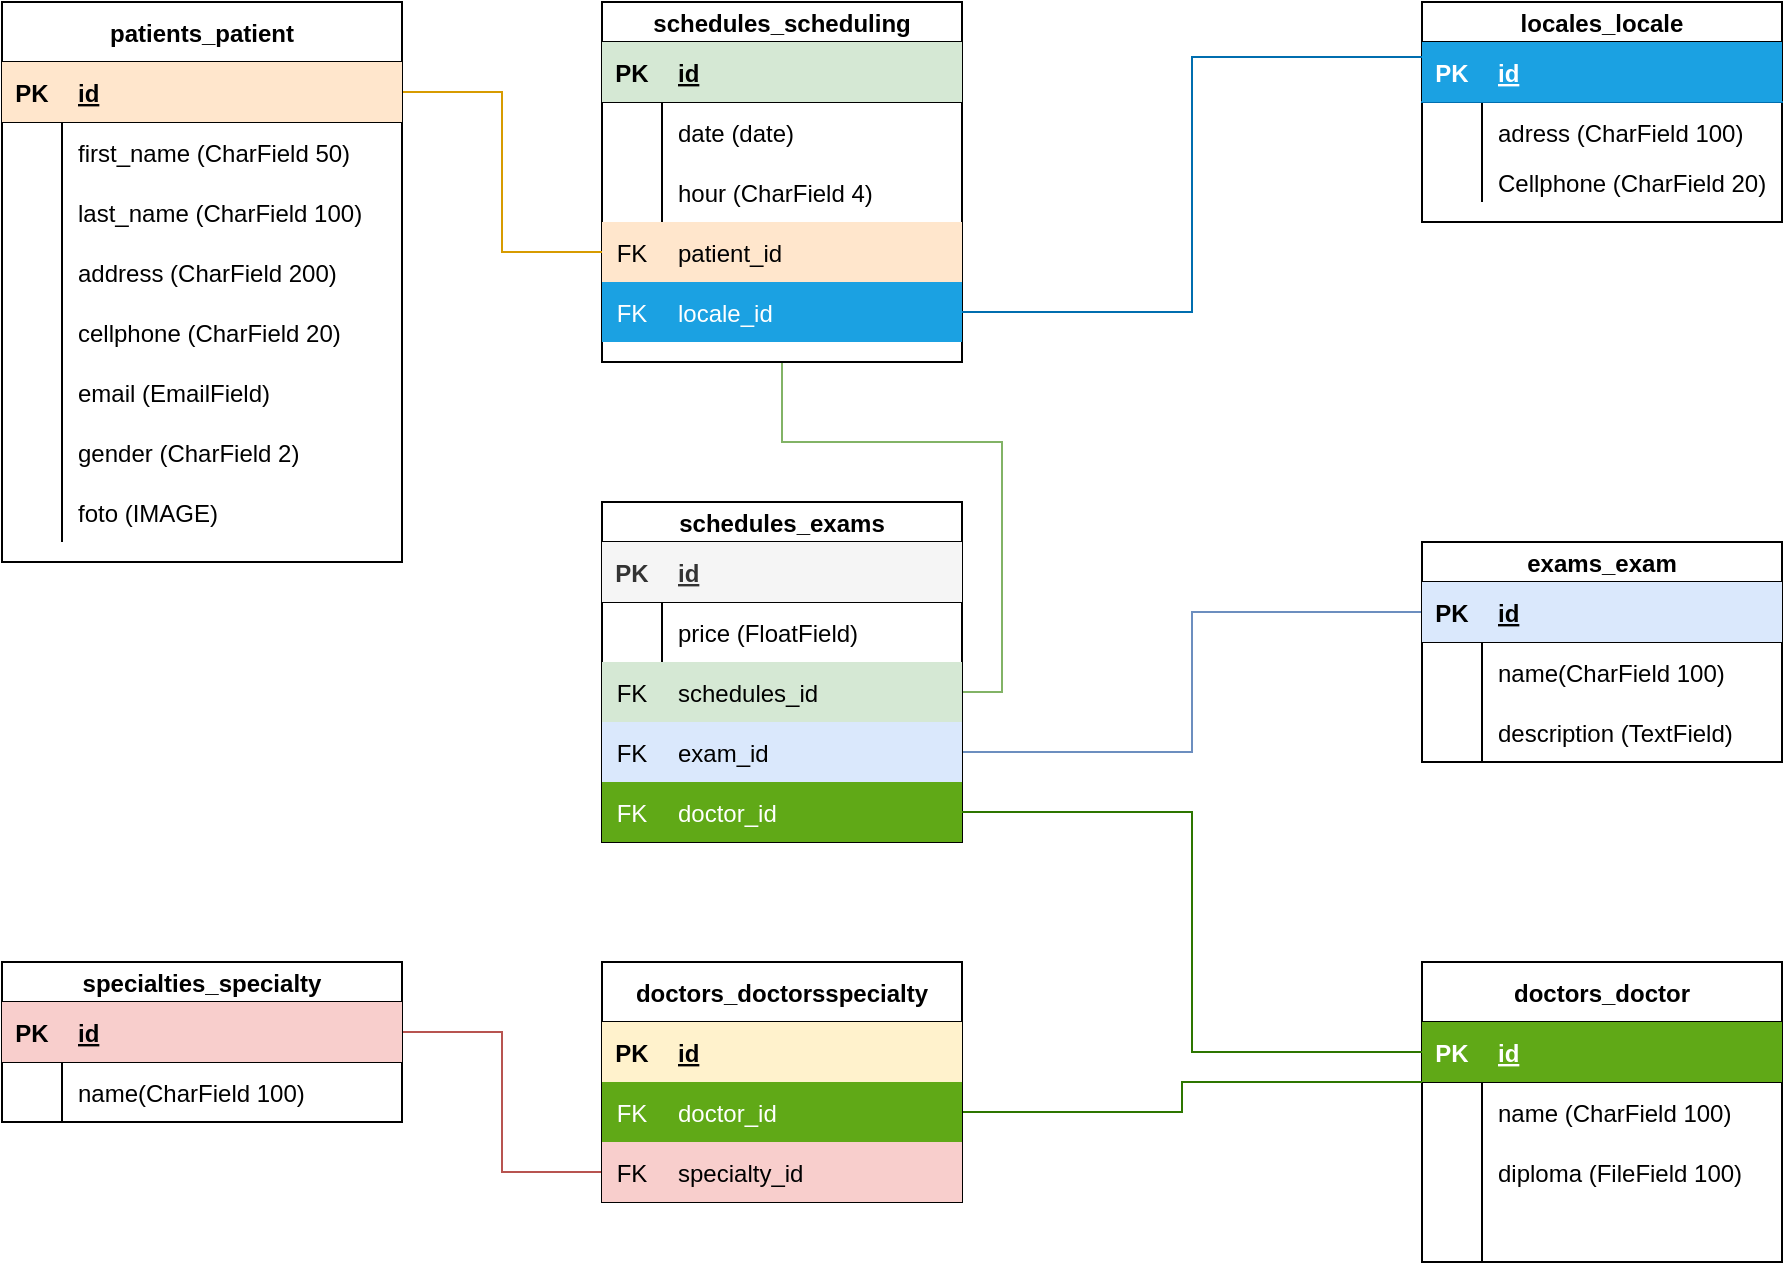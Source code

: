 <mxfile version="13.7.3" type="device"><diagram id="MGsTWBSu9KEEzshaw-N_" name="MER"><mxGraphModel dx="2150" dy="894" grid="1" gridSize="10" guides="1" tooltips="1" connect="1" arrows="1" fold="1" page="1" pageScale="1" pageWidth="827" pageHeight="1169" math="0" shadow="0"><root><mxCell id="0"/><mxCell id="1" parent="0"/><mxCell id="QNee7kIp4o8McKkJQe2F-1" style="edgeStyle=orthogonalEdgeStyle;rounded=0;orthogonalLoop=1;jettySize=auto;html=1;endArrow=none;endFill=0;fillColor=#d5e8d4;strokeColor=#82b366;" parent="1" source="ZwUBi_t0fPHtXeUoeimn-1" target="8-L0DkxRlB-LdhGKMNls-47" edge="1"><mxGeometry relative="1" as="geometry"><Array as="points"><mxPoint x="130" y="270"/><mxPoint x="240" y="270"/><mxPoint x="240" y="395"/></Array></mxGeometry></mxCell><mxCell id="ZwUBi_t0fPHtXeUoeimn-1" value="schedules_scheduling" style="shape=table;startSize=20;container=1;collapsible=1;childLayout=tableLayout;fixedRows=1;rowLines=0;fontStyle=1;align=center;resizeLast=1;" parent="1" vertex="1"><mxGeometry x="40" y="50" width="180" height="180" as="geometry"/></mxCell><mxCell id="ZwUBi_t0fPHtXeUoeimn-2" value="" style="shape=partialRectangle;collapsible=0;dropTarget=0;pointerEvents=0;fillColor=none;top=0;left=0;bottom=1;right=0;points=[[0,0.5],[1,0.5]];portConstraint=eastwest;" parent="ZwUBi_t0fPHtXeUoeimn-1" vertex="1"><mxGeometry y="20" width="180" height="30" as="geometry"/></mxCell><mxCell id="ZwUBi_t0fPHtXeUoeimn-3" value="PK" style="shape=partialRectangle;connectable=0;fillColor=#d5e8d4;top=0;left=0;bottom=0;right=0;fontStyle=1;overflow=hidden;strokeColor=#82b366;" parent="ZwUBi_t0fPHtXeUoeimn-2" vertex="1"><mxGeometry width="30" height="30" as="geometry"/></mxCell><mxCell id="ZwUBi_t0fPHtXeUoeimn-4" value="id" style="shape=partialRectangle;connectable=0;fillColor=#d5e8d4;top=0;left=0;bottom=0;right=0;align=left;spacingLeft=6;fontStyle=5;overflow=hidden;strokeColor=#82b366;" parent="ZwUBi_t0fPHtXeUoeimn-2" vertex="1"><mxGeometry x="30" width="150" height="30" as="geometry"/></mxCell><mxCell id="ZwUBi_t0fPHtXeUoeimn-5" value="" style="shape=partialRectangle;collapsible=0;dropTarget=0;pointerEvents=0;fillColor=none;top=0;left=0;bottom=0;right=0;points=[[0,0.5],[1,0.5]];portConstraint=eastwest;" parent="ZwUBi_t0fPHtXeUoeimn-1" vertex="1"><mxGeometry y="50" width="180" height="30" as="geometry"/></mxCell><mxCell id="ZwUBi_t0fPHtXeUoeimn-6" value="" style="shape=partialRectangle;connectable=0;fillColor=none;top=0;left=0;bottom=0;right=0;editable=1;overflow=hidden;" parent="ZwUBi_t0fPHtXeUoeimn-5" vertex="1"><mxGeometry width="30" height="30" as="geometry"/></mxCell><mxCell id="ZwUBi_t0fPHtXeUoeimn-7" value="date (date)" style="shape=partialRectangle;connectable=0;fillColor=none;top=0;left=0;bottom=0;right=0;align=left;spacingLeft=6;overflow=hidden;" parent="ZwUBi_t0fPHtXeUoeimn-5" vertex="1"><mxGeometry x="30" width="150" height="30" as="geometry"/></mxCell><mxCell id="PK8TcKDYKxvELHsMoJWE-41" value="" style="shape=partialRectangle;collapsible=0;dropTarget=0;pointerEvents=0;fillColor=none;top=0;left=0;bottom=0;right=0;points=[[0,0.5],[1,0.5]];portConstraint=eastwest;" parent="ZwUBi_t0fPHtXeUoeimn-1" vertex="1"><mxGeometry y="80" width="180" height="30" as="geometry"/></mxCell><mxCell id="PK8TcKDYKxvELHsMoJWE-42" value="" style="shape=partialRectangle;connectable=0;fillColor=none;top=0;left=0;bottom=0;right=0;editable=1;overflow=hidden;" parent="PK8TcKDYKxvELHsMoJWE-41" vertex="1"><mxGeometry width="30" height="30" as="geometry"/></mxCell><mxCell id="PK8TcKDYKxvELHsMoJWE-43" value="hour (CharField 4)" style="shape=partialRectangle;connectable=0;fillColor=none;top=0;left=0;bottom=0;right=0;align=left;spacingLeft=6;overflow=hidden;" parent="PK8TcKDYKxvELHsMoJWE-41" vertex="1"><mxGeometry x="30" width="150" height="30" as="geometry"/></mxCell><mxCell id="ZwUBi_t0fPHtXeUoeimn-20" value="" style="shape=partialRectangle;collapsible=0;dropTarget=0;pointerEvents=0;fillColor=none;top=0;left=0;bottom=0;right=0;points=[[0,0.5],[1,0.5]];portConstraint=eastwest;" parent="ZwUBi_t0fPHtXeUoeimn-1" vertex="1"><mxGeometry y="110" width="180" height="30" as="geometry"/></mxCell><mxCell id="ZwUBi_t0fPHtXeUoeimn-21" value="FK" style="shape=partialRectangle;connectable=0;fillColor=#ffe6cc;top=0;left=0;bottom=0;right=0;editable=1;overflow=hidden;strokeColor=#d79b00;" parent="ZwUBi_t0fPHtXeUoeimn-20" vertex="1"><mxGeometry width="30" height="30" as="geometry"/></mxCell><mxCell id="ZwUBi_t0fPHtXeUoeimn-22" value="patient_id" style="shape=partialRectangle;connectable=0;fillColor=#ffe6cc;top=0;left=0;bottom=0;right=0;align=left;spacingLeft=6;overflow=hidden;strokeColor=#d79b00;" parent="ZwUBi_t0fPHtXeUoeimn-20" vertex="1"><mxGeometry x="30" width="150" height="30" as="geometry"/></mxCell><mxCell id="8-L0DkxRlB-LdhGKMNls-41" value="" style="shape=partialRectangle;collapsible=0;dropTarget=0;pointerEvents=0;fillColor=none;top=0;left=0;bottom=0;right=0;points=[[0,0.5],[1,0.5]];portConstraint=eastwest;" parent="ZwUBi_t0fPHtXeUoeimn-1" vertex="1"><mxGeometry y="140" width="180" height="30" as="geometry"/></mxCell><mxCell id="8-L0DkxRlB-LdhGKMNls-42" value="FK" style="shape=partialRectangle;connectable=0;fillColor=#1ba1e2;top=0;left=0;bottom=0;right=0;editable=1;overflow=hidden;strokeColor=#006EAF;fontColor=#ffffff;" parent="8-L0DkxRlB-LdhGKMNls-41" vertex="1"><mxGeometry width="30" height="30" as="geometry"/></mxCell><mxCell id="8-L0DkxRlB-LdhGKMNls-43" value="locale_id" style="shape=partialRectangle;connectable=0;fillColor=#1ba1e2;top=0;left=0;bottom=0;right=0;align=left;spacingLeft=6;overflow=hidden;strokeColor=#006EAF;fontColor=#ffffff;" parent="8-L0DkxRlB-LdhGKMNls-41" vertex="1"><mxGeometry x="30" width="150" height="30" as="geometry"/></mxCell><mxCell id="yjt60bTBhk5JE2k4vsDM-46" style="edgeStyle=orthogonalEdgeStyle;rounded=0;orthogonalLoop=1;jettySize=auto;html=1;exitX=1;exitY=0.5;exitDx=0;exitDy=0;entryX=0;entryY=0.5;entryDx=0;entryDy=0;endArrow=none;endFill=0;fillColor=#ffe6cc;strokeColor=#d79b00;" parent="1" source="yjt60bTBhk5JE2k4vsDM-25" target="ZwUBi_t0fPHtXeUoeimn-20" edge="1"><mxGeometry relative="1" as="geometry"/></mxCell><mxCell id="PyJTb-Kqb1e82i7N-9kq-95" value="locales_locale" style="shape=table;startSize=20;container=1;collapsible=1;childLayout=tableLayout;fixedRows=1;rowLines=0;fontStyle=1;align=center;resizeLast=1;" parent="1" vertex="1"><mxGeometry x="450" y="50" width="180" height="110" as="geometry"/></mxCell><mxCell id="PyJTb-Kqb1e82i7N-9kq-96" value="" style="shape=partialRectangle;collapsible=0;dropTarget=0;pointerEvents=0;fillColor=#1ba1e2;top=0;left=0;bottom=1;right=0;points=[[0,0.5],[1,0.5]];portConstraint=eastwest;strokeColor=#006EAF;fontColor=#ffffff;" parent="PyJTb-Kqb1e82i7N-9kq-95" vertex="1"><mxGeometry y="20" width="180" height="30" as="geometry"/></mxCell><mxCell id="PyJTb-Kqb1e82i7N-9kq-97" value="PK" style="shape=partialRectangle;connectable=0;top=0;left=0;bottom=0;right=0;fontStyle=1;overflow=hidden;strokeColor=#006EAF;fillColor=#1ba1e2;fontColor=#ffffff;" parent="PyJTb-Kqb1e82i7N-9kq-96" vertex="1"><mxGeometry width="30" height="30" as="geometry"/></mxCell><mxCell id="PyJTb-Kqb1e82i7N-9kq-98" value="id" style="shape=partialRectangle;connectable=0;fillColor=#1ba1e2;top=0;left=0;bottom=0;right=0;align=left;spacingLeft=6;fontStyle=5;overflow=hidden;strokeColor=#006EAF;fontColor=#ffffff;" parent="PyJTb-Kqb1e82i7N-9kq-96" vertex="1"><mxGeometry x="30" width="150" height="30" as="geometry"/></mxCell><mxCell id="PyJTb-Kqb1e82i7N-9kq-5" value="" style="shape=partialRectangle;collapsible=0;dropTarget=0;pointerEvents=0;fillColor=none;top=0;left=0;bottom=0;right=0;points=[[0,0.5],[1,0.5]];portConstraint=eastwest;" parent="PyJTb-Kqb1e82i7N-9kq-95" vertex="1"><mxGeometry y="50" width="180" height="30" as="geometry"/></mxCell><mxCell id="PyJTb-Kqb1e82i7N-9kq-6" value="" style="shape=partialRectangle;connectable=0;fillColor=none;top=0;left=0;bottom=0;right=0;editable=1;overflow=hidden;" parent="PyJTb-Kqb1e82i7N-9kq-5" vertex="1"><mxGeometry width="30" height="30" as="geometry"/></mxCell><mxCell id="PyJTb-Kqb1e82i7N-9kq-7" value="adress (CharField 100)" style="shape=partialRectangle;connectable=0;fillColor=none;top=0;left=0;bottom=0;right=0;align=left;spacingLeft=6;overflow=hidden;" parent="PyJTb-Kqb1e82i7N-9kq-5" vertex="1"><mxGeometry x="30" width="150" height="30" as="geometry"/></mxCell><mxCell id="PyJTb-Kqb1e82i7N-9kq-105" value="" style="shape=partialRectangle;collapsible=0;dropTarget=0;pointerEvents=0;fillColor=none;top=0;left=0;bottom=0;right=0;points=[[0,0.5],[1,0.5]];portConstraint=eastwest;" parent="PyJTb-Kqb1e82i7N-9kq-95" vertex="1"><mxGeometry y="80" width="180" height="20" as="geometry"/></mxCell><mxCell id="PyJTb-Kqb1e82i7N-9kq-106" value="" style="shape=partialRectangle;connectable=0;fillColor=none;top=0;left=0;bottom=0;right=0;editable=1;overflow=hidden;" parent="PyJTb-Kqb1e82i7N-9kq-105" vertex="1"><mxGeometry width="30" height="20" as="geometry"/></mxCell><mxCell id="PyJTb-Kqb1e82i7N-9kq-107" value="Cellphone (CharField 20)" style="shape=partialRectangle;connectable=0;fillColor=none;top=0;left=0;bottom=0;right=0;align=left;spacingLeft=6;overflow=hidden;" parent="PyJTb-Kqb1e82i7N-9kq-105" vertex="1"><mxGeometry x="30" width="150" height="20" as="geometry"/></mxCell><mxCell id="8-L0DkxRlB-LdhGKMNls-44" style="edgeStyle=orthogonalEdgeStyle;rounded=0;orthogonalLoop=1;jettySize=auto;html=1;exitX=0;exitY=0.25;exitDx=0;exitDy=0;endArrow=none;endFill=0;fillColor=#1ba1e2;strokeColor=#006EAF;" parent="1" source="PyJTb-Kqb1e82i7N-9kq-95" target="8-L0DkxRlB-LdhGKMNls-41" edge="1"><mxGeometry relative="1" as="geometry"/></mxCell><mxCell id="8-L0DkxRlB-LdhGKMNls-45" style="edgeStyle=orthogonalEdgeStyle;rounded=0;orthogonalLoop=1;jettySize=auto;html=1;exitX=0;exitY=0.5;exitDx=0;exitDy=0;entryX=1;entryY=0.5;entryDx=0;entryDy=0;endArrow=none;endFill=0;fillColor=#dae8fc;strokeColor=#6c8ebf;" parent="1" source="5TwxSJb4OaAA6qwVyvt8-31" target="8-L0DkxRlB-LdhGKMNls-17" edge="1"><mxGeometry relative="1" as="geometry"/></mxCell><mxCell id="5TwxSJb4OaAA6qwVyvt8-30" value="exams_exam" style="shape=table;startSize=20;container=1;collapsible=1;childLayout=tableLayout;fixedRows=1;rowLines=0;fontStyle=1;align=center;resizeLast=1;" parent="1" vertex="1"><mxGeometry x="450" y="320" width="180" height="110" as="geometry"><mxRectangle x="500" y="350" width="110" height="20" as="alternateBounds"/></mxGeometry></mxCell><mxCell id="5TwxSJb4OaAA6qwVyvt8-31" value="" style="shape=partialRectangle;collapsible=0;dropTarget=0;pointerEvents=0;fillColor=none;top=0;left=0;bottom=1;right=0;points=[[0,0.5],[1,0.5]];portConstraint=eastwest;" parent="5TwxSJb4OaAA6qwVyvt8-30" vertex="1"><mxGeometry y="20" width="180" height="30" as="geometry"/></mxCell><mxCell id="5TwxSJb4OaAA6qwVyvt8-32" value="PK" style="shape=partialRectangle;connectable=0;top=0;left=0;bottom=0;right=0;fontStyle=1;overflow=hidden;strokeColor=#6c8ebf;fillColor=#DAE8FC;" parent="5TwxSJb4OaAA6qwVyvt8-31" vertex="1"><mxGeometry width="30" height="30" as="geometry"/></mxCell><mxCell id="5TwxSJb4OaAA6qwVyvt8-33" value="id" style="shape=partialRectangle;connectable=0;fillColor=#dae8fc;top=0;left=0;bottom=0;right=0;align=left;spacingLeft=6;fontStyle=5;overflow=hidden;strokeColor=#6c8ebf;" parent="5TwxSJb4OaAA6qwVyvt8-31" vertex="1"><mxGeometry x="30" width="150" height="30" as="geometry"/></mxCell><mxCell id="5TwxSJb4OaAA6qwVyvt8-34" value="" style="shape=partialRectangle;collapsible=0;dropTarget=0;pointerEvents=0;fillColor=none;top=0;left=0;bottom=0;right=0;points=[[0,0.5],[1,0.5]];portConstraint=eastwest;" parent="5TwxSJb4OaAA6qwVyvt8-30" vertex="1"><mxGeometry y="50" width="180" height="30" as="geometry"/></mxCell><mxCell id="5TwxSJb4OaAA6qwVyvt8-35" value="" style="shape=partialRectangle;connectable=0;fillColor=none;top=0;left=0;bottom=0;right=0;editable=1;overflow=hidden;" parent="5TwxSJb4OaAA6qwVyvt8-34" vertex="1"><mxGeometry width="30" height="30" as="geometry"/></mxCell><mxCell id="5TwxSJb4OaAA6qwVyvt8-36" value="name(CharField 100)" style="shape=partialRectangle;connectable=0;fillColor=none;top=0;left=0;bottom=0;right=0;align=left;spacingLeft=6;overflow=hidden;" parent="5TwxSJb4OaAA6qwVyvt8-34" vertex="1"><mxGeometry x="30" width="150" height="30" as="geometry"/></mxCell><mxCell id="k3hyECShZ35CGT3MOiUg-2" value="" style="shape=partialRectangle;collapsible=0;dropTarget=0;pointerEvents=0;fillColor=none;top=0;left=0;bottom=0;right=0;points=[[0,0.5],[1,0.5]];portConstraint=eastwest;" parent="5TwxSJb4OaAA6qwVyvt8-30" vertex="1"><mxGeometry y="80" width="180" height="30" as="geometry"/></mxCell><mxCell id="k3hyECShZ35CGT3MOiUg-3" value="" style="shape=partialRectangle;connectable=0;fillColor=none;top=0;left=0;bottom=0;right=0;editable=1;overflow=hidden;" parent="k3hyECShZ35CGT3MOiUg-2" vertex="1"><mxGeometry width="30" height="30" as="geometry"/></mxCell><mxCell id="k3hyECShZ35CGT3MOiUg-4" value="description (TextField)" style="shape=partialRectangle;connectable=0;fillColor=none;top=0;left=0;bottom=0;right=0;align=left;spacingLeft=6;overflow=hidden;" parent="k3hyECShZ35CGT3MOiUg-2" vertex="1"><mxGeometry x="30" width="150" height="30" as="geometry"/></mxCell><mxCell id="8-L0DkxRlB-LdhGKMNls-1" value="schedules_exams" style="shape=table;startSize=20;container=1;collapsible=1;childLayout=tableLayout;fixedRows=1;rowLines=0;fontStyle=1;align=center;resizeLast=1;" parent="1" vertex="1"><mxGeometry x="40" y="300" width="180" height="170" as="geometry"/></mxCell><mxCell id="8-L0DkxRlB-LdhGKMNls-2" value="" style="shape=partialRectangle;collapsible=0;dropTarget=0;pointerEvents=0;fillColor=none;top=0;left=0;bottom=1;right=0;points=[[0,0.5],[1,0.5]];portConstraint=eastwest;" parent="8-L0DkxRlB-LdhGKMNls-1" vertex="1"><mxGeometry y="20" width="180" height="30" as="geometry"/></mxCell><mxCell id="8-L0DkxRlB-LdhGKMNls-3" value="PK" style="shape=partialRectangle;connectable=0;top=0;left=0;bottom=0;right=0;fontStyle=1;overflow=hidden;strokeColor=#666666;fillColor=#f5f5f5;fontColor=#333333;" parent="8-L0DkxRlB-LdhGKMNls-2" vertex="1"><mxGeometry width="30" height="30" as="geometry"/></mxCell><mxCell id="8-L0DkxRlB-LdhGKMNls-4" value="id" style="shape=partialRectangle;connectable=0;fillColor=#f5f5f5;top=0;left=0;bottom=0;right=0;align=left;spacingLeft=6;fontStyle=5;overflow=hidden;strokeColor=#666666;fontColor=#333333;" parent="8-L0DkxRlB-LdhGKMNls-2" vertex="1"><mxGeometry x="30" width="150" height="30" as="geometry"/></mxCell><mxCell id="8-L0DkxRlB-LdhGKMNls-14" value="" style="shape=partialRectangle;collapsible=0;dropTarget=0;pointerEvents=0;fillColor=none;top=0;left=0;bottom=0;right=0;points=[[0,0.5],[1,0.5]];portConstraint=eastwest;" parent="8-L0DkxRlB-LdhGKMNls-1" vertex="1"><mxGeometry y="50" width="180" height="30" as="geometry"/></mxCell><mxCell id="8-L0DkxRlB-LdhGKMNls-15" value="" style="shape=partialRectangle;connectable=0;fillColor=none;top=0;left=0;bottom=0;right=0;editable=1;overflow=hidden;" parent="8-L0DkxRlB-LdhGKMNls-14" vertex="1"><mxGeometry width="30" height="30" as="geometry"/></mxCell><mxCell id="8-L0DkxRlB-LdhGKMNls-16" value="price (FloatField)" style="shape=partialRectangle;connectable=0;fillColor=none;top=0;left=0;bottom=0;right=0;align=left;spacingLeft=6;overflow=hidden;" parent="8-L0DkxRlB-LdhGKMNls-14" vertex="1"><mxGeometry x="30" width="150" height="30" as="geometry"/></mxCell><mxCell id="8-L0DkxRlB-LdhGKMNls-47" value="" style="shape=partialRectangle;collapsible=0;dropTarget=0;pointerEvents=0;fillColor=none;top=0;left=0;bottom=0;right=0;points=[[0,0.5],[1,0.5]];portConstraint=eastwest;" parent="8-L0DkxRlB-LdhGKMNls-1" vertex="1"><mxGeometry y="80" width="180" height="30" as="geometry"/></mxCell><mxCell id="8-L0DkxRlB-LdhGKMNls-48" value="FK" style="shape=partialRectangle;connectable=0;fillColor=#d5e8d4;top=0;left=0;bottom=0;right=0;editable=1;overflow=hidden;strokeColor=#82b366;" parent="8-L0DkxRlB-LdhGKMNls-47" vertex="1"><mxGeometry width="30" height="30" as="geometry"/></mxCell><mxCell id="8-L0DkxRlB-LdhGKMNls-49" value="schedules_id" style="shape=partialRectangle;connectable=0;fillColor=#d5e8d4;top=0;left=0;bottom=0;right=0;align=left;spacingLeft=6;overflow=hidden;strokeColor=#82b366;" parent="8-L0DkxRlB-LdhGKMNls-47" vertex="1"><mxGeometry x="30" width="150" height="30" as="geometry"/></mxCell><mxCell id="8-L0DkxRlB-LdhGKMNls-17" value="" style="shape=partialRectangle;collapsible=0;dropTarget=0;pointerEvents=0;fillColor=none;top=0;left=0;bottom=0;right=0;points=[[0,0.5],[1,0.5]];portConstraint=eastwest;" parent="8-L0DkxRlB-LdhGKMNls-1" vertex="1"><mxGeometry y="110" width="180" height="30" as="geometry"/></mxCell><mxCell id="8-L0DkxRlB-LdhGKMNls-18" value="FK" style="shape=partialRectangle;connectable=0;fillColor=#dae8fc;top=0;left=0;bottom=0;right=0;editable=1;overflow=hidden;strokeColor=#6c8ebf;" parent="8-L0DkxRlB-LdhGKMNls-17" vertex="1"><mxGeometry width="30" height="30" as="geometry"/></mxCell><mxCell id="8-L0DkxRlB-LdhGKMNls-19" value="exam_id" style="shape=partialRectangle;connectable=0;fillColor=#dae8fc;top=0;left=0;bottom=0;right=0;align=left;spacingLeft=6;overflow=hidden;strokeColor=#6c8ebf;" parent="8-L0DkxRlB-LdhGKMNls-17" vertex="1"><mxGeometry x="30" width="150" height="30" as="geometry"/></mxCell><mxCell id="8-L0DkxRlB-LdhGKMNls-20" value="" style="shape=partialRectangle;collapsible=0;dropTarget=0;pointerEvents=0;fillColor=none;top=0;left=0;bottom=0;right=0;points=[[0,0.5],[1,0.5]];portConstraint=eastwest;" parent="8-L0DkxRlB-LdhGKMNls-1" vertex="1"><mxGeometry y="140" width="180" height="30" as="geometry"/></mxCell><mxCell id="8-L0DkxRlB-LdhGKMNls-21" value="FK" style="shape=partialRectangle;connectable=0;fillColor=#60a917;top=0;left=0;bottom=0;right=0;editable=1;overflow=hidden;strokeColor=#2D7600;fontColor=#ffffff;" parent="8-L0DkxRlB-LdhGKMNls-20" vertex="1"><mxGeometry width="30" height="30" as="geometry"/></mxCell><mxCell id="8-L0DkxRlB-LdhGKMNls-22" value="doctor_id" style="shape=partialRectangle;connectable=0;fillColor=#60a917;top=0;left=0;bottom=0;right=0;align=left;spacingLeft=6;overflow=hidden;strokeColor=#2D7600;fontColor=#ffffff;" parent="8-L0DkxRlB-LdhGKMNls-20" vertex="1"><mxGeometry x="30" width="150" height="30" as="geometry"/></mxCell><mxCell id="PyJTb-Kqb1e82i7N-9kq-42" value="doctors_doctor" style="shape=table;startSize=30;container=1;collapsible=1;childLayout=tableLayout;fixedRows=1;rowLines=0;fontStyle=1;align=center;resizeLast=1;" parent="1" vertex="1"><mxGeometry x="450" y="530" width="180" height="150" as="geometry"/></mxCell><mxCell id="PyJTb-Kqb1e82i7N-9kq-43" value="" style="shape=partialRectangle;collapsible=0;dropTarget=0;pointerEvents=0;fillColor=none;top=0;left=0;bottom=1;right=0;points=[[0,0.5],[1,0.5]];portConstraint=eastwest;" parent="PyJTb-Kqb1e82i7N-9kq-42" vertex="1"><mxGeometry y="30" width="180" height="30" as="geometry"/></mxCell><mxCell id="PyJTb-Kqb1e82i7N-9kq-44" value="PK" style="shape=partialRectangle;connectable=0;fillColor=#60a917;top=0;left=0;bottom=0;right=0;fontStyle=1;overflow=hidden;strokeColor=#2D7600;fontColor=#ffffff;" parent="PyJTb-Kqb1e82i7N-9kq-43" vertex="1"><mxGeometry width="30" height="30" as="geometry"/></mxCell><mxCell id="PyJTb-Kqb1e82i7N-9kq-45" value="id" style="shape=partialRectangle;connectable=0;fillColor=#60a917;top=0;left=0;bottom=0;right=0;align=left;spacingLeft=6;fontStyle=5;overflow=hidden;strokeColor=#2D7600;fontColor=#ffffff;" parent="PyJTb-Kqb1e82i7N-9kq-43" vertex="1"><mxGeometry x="30" width="150" height="30" as="geometry"/></mxCell><mxCell id="PyJTb-Kqb1e82i7N-9kq-46" value="" style="shape=partialRectangle;collapsible=0;dropTarget=0;pointerEvents=0;fillColor=none;top=0;left=0;bottom=0;right=0;points=[[0,0.5],[1,0.5]];portConstraint=eastwest;" parent="PyJTb-Kqb1e82i7N-9kq-42" vertex="1"><mxGeometry y="60" width="180" height="30" as="geometry"/></mxCell><mxCell id="PyJTb-Kqb1e82i7N-9kq-47" value="" style="shape=partialRectangle;connectable=0;fillColor=none;top=0;left=0;bottom=0;right=0;editable=1;overflow=hidden;" parent="PyJTb-Kqb1e82i7N-9kq-46" vertex="1"><mxGeometry width="30" height="30" as="geometry"/></mxCell><mxCell id="PyJTb-Kqb1e82i7N-9kq-48" value="name (CharField 100)" style="shape=partialRectangle;connectable=0;fillColor=none;top=0;left=0;bottom=0;right=0;align=left;spacingLeft=6;overflow=hidden;" parent="PyJTb-Kqb1e82i7N-9kq-46" vertex="1"><mxGeometry x="30" width="150" height="30" as="geometry"/></mxCell><mxCell id="8-L0DkxRlB-LdhGKMNls-53" value="" style="shape=partialRectangle;collapsible=0;dropTarget=0;pointerEvents=0;fillColor=none;top=0;left=0;bottom=0;right=0;points=[[0,0.5],[1,0.5]];portConstraint=eastwest;" parent="PyJTb-Kqb1e82i7N-9kq-42" vertex="1"><mxGeometry y="90" width="180" height="30" as="geometry"/></mxCell><mxCell id="8-L0DkxRlB-LdhGKMNls-54" value="" style="shape=partialRectangle;connectable=0;fillColor=none;top=0;left=0;bottom=0;right=0;editable=1;overflow=hidden;" parent="8-L0DkxRlB-LdhGKMNls-53" vertex="1"><mxGeometry width="30" height="30" as="geometry"/></mxCell><mxCell id="8-L0DkxRlB-LdhGKMNls-55" value="diploma (FileField 100)" style="shape=partialRectangle;connectable=0;fillColor=none;top=0;left=0;bottom=0;right=0;align=left;spacingLeft=6;overflow=hidden;" parent="8-L0DkxRlB-LdhGKMNls-53" vertex="1"><mxGeometry x="30" width="150" height="30" as="geometry"/></mxCell><mxCell id="8-L0DkxRlB-LdhGKMNls-56" value="" style="shape=partialRectangle;collapsible=0;dropTarget=0;pointerEvents=0;fillColor=none;top=0;left=0;bottom=0;right=0;points=[[0,0.5],[1,0.5]];portConstraint=eastwest;" parent="PyJTb-Kqb1e82i7N-9kq-42" vertex="1"><mxGeometry y="120" width="180" height="30" as="geometry"/></mxCell><mxCell id="8-L0DkxRlB-LdhGKMNls-57" value="" style="shape=partialRectangle;connectable=0;fillColor=none;top=0;left=0;bottom=0;right=0;editable=1;overflow=hidden;" parent="8-L0DkxRlB-LdhGKMNls-56" vertex="1"><mxGeometry width="30" height="30" as="geometry"/></mxCell><mxCell id="8-L0DkxRlB-LdhGKMNls-58" value="" style="shape=partialRectangle;connectable=0;fillColor=none;top=0;left=0;bottom=0;right=0;align=left;spacingLeft=6;overflow=hidden;" parent="8-L0DkxRlB-LdhGKMNls-56" vertex="1"><mxGeometry x="30" width="150" height="30" as="geometry"/></mxCell><mxCell id="k3hyECShZ35CGT3MOiUg-6" style="edgeStyle=orthogonalEdgeStyle;rounded=0;orthogonalLoop=1;jettySize=auto;html=1;entryX=1;entryY=0.5;entryDx=0;entryDy=0;endArrow=none;endFill=0;elbow=vertical;fillColor=#60a917;strokeColor=#2D7600;" parent="1" source="PyJTb-Kqb1e82i7N-9kq-43" target="8-L0DkxRlB-LdhGKMNls-20" edge="1"><mxGeometry relative="1" as="geometry"/></mxCell><mxCell id="k3hyECShZ35CGT3MOiUg-7" style="edgeStyle=orthogonalEdgeStyle;rounded=0;orthogonalLoop=1;jettySize=auto;html=1;entryX=1;entryY=0.5;entryDx=0;entryDy=0;endArrow=none;endFill=0;fillColor=#f8cecc;strokeColor=#b85450;" parent="1" source="PyJTb-Kqb1e82i7N-9kq-65" target="PK8TcKDYKxvELHsMoJWE-24" edge="1"><mxGeometry relative="1" as="geometry"/></mxCell><mxCell id="k3hyECShZ35CGT3MOiUg-8" style="edgeStyle=orthogonalEdgeStyle;rounded=0;orthogonalLoop=1;jettySize=auto;html=1;endArrow=none;endFill=0;fillColor=#60a917;strokeColor=#2D7600;" parent="1" source="PyJTb-Kqb1e82i7N-9kq-62" target="PyJTb-Kqb1e82i7N-9kq-43" edge="1"><mxGeometry relative="1" as="geometry"><Array as="points"><mxPoint x="330" y="605"/><mxPoint x="330" y="590"/></Array></mxGeometry></mxCell><mxCell id="yjt60bTBhk5JE2k4vsDM-24" value="patients_patient" style="shape=table;startSize=30;container=1;collapsible=1;childLayout=tableLayout;fixedRows=1;rowLines=0;fontStyle=1;align=center;resizeLast=1;" parent="1" vertex="1"><mxGeometry x="-260" y="50" width="200.0" height="280" as="geometry"/></mxCell><mxCell id="yjt60bTBhk5JE2k4vsDM-25" value="" style="shape=partialRectangle;collapsible=0;dropTarget=0;pointerEvents=0;fillColor=none;top=0;left=0;bottom=1;right=0;points=[[0,0.5],[1,0.5]];portConstraint=eastwest;" parent="yjt60bTBhk5JE2k4vsDM-24" vertex="1"><mxGeometry y="30" width="200.0" height="30" as="geometry"/></mxCell><mxCell id="yjt60bTBhk5JE2k4vsDM-26" value="PK" style="shape=partialRectangle;connectable=0;fillColor=#ffe6cc;top=0;left=0;bottom=0;right=0;fontStyle=1;overflow=hidden;strokeColor=#d79b00;" parent="yjt60bTBhk5JE2k4vsDM-25" vertex="1"><mxGeometry width="30" height="30" as="geometry"/></mxCell><mxCell id="yjt60bTBhk5JE2k4vsDM-27" value="id" style="shape=partialRectangle;connectable=0;fillColor=#ffe6cc;top=0;left=0;bottom=0;right=0;align=left;spacingLeft=6;fontStyle=5;overflow=hidden;strokeColor=#d79b00;" parent="yjt60bTBhk5JE2k4vsDM-25" vertex="1"><mxGeometry x="30" width="170.0" height="30" as="geometry"/></mxCell><mxCell id="yjt60bTBhk5JE2k4vsDM-28" value="" style="shape=partialRectangle;collapsible=0;dropTarget=0;pointerEvents=0;fillColor=none;top=0;left=0;bottom=0;right=0;points=[[0,0.5],[1,0.5]];portConstraint=eastwest;" parent="yjt60bTBhk5JE2k4vsDM-24" vertex="1"><mxGeometry y="60" width="200.0" height="30" as="geometry"/></mxCell><mxCell id="yjt60bTBhk5JE2k4vsDM-29" value="" style="shape=partialRectangle;connectable=0;fillColor=none;top=0;left=0;bottom=0;right=0;editable=1;overflow=hidden;" parent="yjt60bTBhk5JE2k4vsDM-28" vertex="1"><mxGeometry width="30" height="30" as="geometry"/></mxCell><mxCell id="yjt60bTBhk5JE2k4vsDM-30" value="first_name (CharField 50)" style="shape=partialRectangle;connectable=0;fillColor=none;top=0;left=0;bottom=0;right=0;align=left;spacingLeft=6;overflow=hidden;" parent="yjt60bTBhk5JE2k4vsDM-28" vertex="1"><mxGeometry x="30" width="170.0" height="30" as="geometry"/></mxCell><mxCell id="yjt60bTBhk5JE2k4vsDM-31" value="" style="shape=partialRectangle;collapsible=0;dropTarget=0;pointerEvents=0;fillColor=none;top=0;left=0;bottom=0;right=0;points=[[0,0.5],[1,0.5]];portConstraint=eastwest;" parent="yjt60bTBhk5JE2k4vsDM-24" vertex="1"><mxGeometry y="90" width="200.0" height="30" as="geometry"/></mxCell><mxCell id="yjt60bTBhk5JE2k4vsDM-32" value="" style="shape=partialRectangle;connectable=0;fillColor=none;top=0;left=0;bottom=0;right=0;editable=1;overflow=hidden;" parent="yjt60bTBhk5JE2k4vsDM-31" vertex="1"><mxGeometry width="30" height="30" as="geometry"/></mxCell><mxCell id="yjt60bTBhk5JE2k4vsDM-33" value="last_name (CharField 100)" style="shape=partialRectangle;connectable=0;fillColor=none;top=0;left=0;bottom=0;right=0;align=left;spacingLeft=6;overflow=hidden;" parent="yjt60bTBhk5JE2k4vsDM-31" vertex="1"><mxGeometry x="30" width="170.0" height="30" as="geometry"/></mxCell><mxCell id="yjt60bTBhk5JE2k4vsDM-34" value="" style="shape=partialRectangle;collapsible=0;dropTarget=0;pointerEvents=0;fillColor=none;top=0;left=0;bottom=0;right=0;points=[[0,0.5],[1,0.5]];portConstraint=eastwest;" parent="yjt60bTBhk5JE2k4vsDM-24" vertex="1"><mxGeometry y="120" width="200.0" height="30" as="geometry"/></mxCell><mxCell id="yjt60bTBhk5JE2k4vsDM-35" value="" style="shape=partialRectangle;connectable=0;fillColor=none;top=0;left=0;bottom=0;right=0;editable=1;overflow=hidden;" parent="yjt60bTBhk5JE2k4vsDM-34" vertex="1"><mxGeometry width="30" height="30" as="geometry"/></mxCell><mxCell id="yjt60bTBhk5JE2k4vsDM-36" value="address (CharField 200)" style="shape=partialRectangle;connectable=0;fillColor=none;top=0;left=0;bottom=0;right=0;align=left;spacingLeft=6;overflow=hidden;" parent="yjt60bTBhk5JE2k4vsDM-34" vertex="1"><mxGeometry x="30" width="170.0" height="30" as="geometry"/></mxCell><mxCell id="yjt60bTBhk5JE2k4vsDM-37" value="" style="shape=partialRectangle;collapsible=0;dropTarget=0;pointerEvents=0;fillColor=none;top=0;left=0;bottom=0;right=0;points=[[0,0.5],[1,0.5]];portConstraint=eastwest;" parent="yjt60bTBhk5JE2k4vsDM-24" vertex="1"><mxGeometry y="150" width="200.0" height="30" as="geometry"/></mxCell><mxCell id="yjt60bTBhk5JE2k4vsDM-38" value="" style="shape=partialRectangle;connectable=0;fillColor=none;top=0;left=0;bottom=0;right=0;editable=1;overflow=hidden;" parent="yjt60bTBhk5JE2k4vsDM-37" vertex="1"><mxGeometry width="30" height="30" as="geometry"/></mxCell><mxCell id="yjt60bTBhk5JE2k4vsDM-39" value="cellphone (CharField 20)" style="shape=partialRectangle;connectable=0;fillColor=none;top=0;left=0;bottom=0;right=0;align=left;spacingLeft=6;overflow=hidden;" parent="yjt60bTBhk5JE2k4vsDM-37" vertex="1"><mxGeometry x="30" width="170.0" height="30" as="geometry"/></mxCell><mxCell id="yjt60bTBhk5JE2k4vsDM-74" value="" style="shape=partialRectangle;collapsible=0;dropTarget=0;pointerEvents=0;fillColor=none;top=0;left=0;bottom=0;right=0;points=[[0,0.5],[1,0.5]];portConstraint=eastwest;" parent="yjt60bTBhk5JE2k4vsDM-24" vertex="1"><mxGeometry y="180" width="200.0" height="30" as="geometry"/></mxCell><mxCell id="yjt60bTBhk5JE2k4vsDM-75" value="" style="shape=partialRectangle;connectable=0;fillColor=none;top=0;left=0;bottom=0;right=0;editable=1;overflow=hidden;" parent="yjt60bTBhk5JE2k4vsDM-74" vertex="1"><mxGeometry width="30" height="30" as="geometry"/></mxCell><mxCell id="yjt60bTBhk5JE2k4vsDM-76" value="email (EmailField)" style="shape=partialRectangle;connectable=0;fillColor=none;top=0;left=0;bottom=0;right=0;align=left;spacingLeft=6;overflow=hidden;" parent="yjt60bTBhk5JE2k4vsDM-74" vertex="1"><mxGeometry x="30" width="170.0" height="30" as="geometry"/></mxCell><mxCell id="eNmPxwQdRMW9sp0yhARK-16" value="" style="shape=partialRectangle;collapsible=0;dropTarget=0;pointerEvents=0;fillColor=none;top=0;left=0;bottom=0;right=0;points=[[0,0.5],[1,0.5]];portConstraint=eastwest;" parent="yjt60bTBhk5JE2k4vsDM-24" vertex="1"><mxGeometry y="210" width="200.0" height="30" as="geometry"/></mxCell><mxCell id="eNmPxwQdRMW9sp0yhARK-17" value="" style="shape=partialRectangle;connectable=0;fillColor=none;top=0;left=0;bottom=0;right=0;editable=1;overflow=hidden;" parent="eNmPxwQdRMW9sp0yhARK-16" vertex="1"><mxGeometry width="30" height="30" as="geometry"/></mxCell><mxCell id="eNmPxwQdRMW9sp0yhARK-18" value="gender (CharField 2)" style="shape=partialRectangle;connectable=0;fillColor=none;top=0;left=0;bottom=0;right=0;align=left;spacingLeft=6;overflow=hidden;" parent="eNmPxwQdRMW9sp0yhARK-16" vertex="1"><mxGeometry x="30" width="170.0" height="30" as="geometry"/></mxCell><mxCell id="8-L0DkxRlB-LdhGKMNls-59" value="" style="shape=partialRectangle;collapsible=0;dropTarget=0;pointerEvents=0;fillColor=none;top=0;left=0;bottom=0;right=0;points=[[0,0.5],[1,0.5]];portConstraint=eastwest;" parent="yjt60bTBhk5JE2k4vsDM-24" vertex="1"><mxGeometry y="240" width="200.0" height="30" as="geometry"/></mxCell><mxCell id="8-L0DkxRlB-LdhGKMNls-60" value="" style="shape=partialRectangle;connectable=0;fillColor=none;top=0;left=0;bottom=0;right=0;editable=1;overflow=hidden;" parent="8-L0DkxRlB-LdhGKMNls-59" vertex="1"><mxGeometry width="30" height="30" as="geometry"/></mxCell><mxCell id="8-L0DkxRlB-LdhGKMNls-61" value="foto (IMAGE)" style="shape=partialRectangle;connectable=0;fillColor=none;top=0;left=0;bottom=0;right=0;align=left;spacingLeft=6;overflow=hidden;" parent="8-L0DkxRlB-LdhGKMNls-59" vertex="1"><mxGeometry x="30" width="170.0" height="30" as="geometry"/></mxCell><mxCell id="PK8TcKDYKxvELHsMoJWE-23" value="specialties_specialty" style="shape=table;startSize=20;container=1;collapsible=1;childLayout=tableLayout;fixedRows=1;rowLines=0;fontStyle=1;align=center;resizeLast=1;" parent="1" vertex="1"><mxGeometry x="-260" y="530" width="200" height="80" as="geometry"/></mxCell><mxCell id="PK8TcKDYKxvELHsMoJWE-24" value="" style="shape=partialRectangle;collapsible=0;dropTarget=0;pointerEvents=0;fillColor=none;top=0;left=0;bottom=1;right=0;points=[[0,0.5],[1,0.5]];portConstraint=eastwest;" parent="PK8TcKDYKxvELHsMoJWE-23" vertex="1"><mxGeometry y="20" width="200" height="30" as="geometry"/></mxCell><mxCell id="PK8TcKDYKxvELHsMoJWE-25" value="PK" style="shape=partialRectangle;connectable=0;top=0;left=0;bottom=0;right=0;fontStyle=1;overflow=hidden;strokeColor=#b85450;fillColor=#f8cecc;" parent="PK8TcKDYKxvELHsMoJWE-24" vertex="1"><mxGeometry width="30" height="30" as="geometry"/></mxCell><mxCell id="PK8TcKDYKxvELHsMoJWE-26" value="id" style="shape=partialRectangle;connectable=0;fillColor=#f8cecc;top=0;left=0;bottom=0;right=0;align=left;spacingLeft=6;fontStyle=5;overflow=hidden;strokeColor=#b85450;" parent="PK8TcKDYKxvELHsMoJWE-24" vertex="1"><mxGeometry x="30" width="170" height="30" as="geometry"/></mxCell><mxCell id="PK8TcKDYKxvELHsMoJWE-27" value="" style="shape=partialRectangle;collapsible=0;dropTarget=0;pointerEvents=0;fillColor=none;top=0;left=0;bottom=0;right=0;points=[[0,0.5],[1,0.5]];portConstraint=eastwest;" parent="PK8TcKDYKxvELHsMoJWE-23" vertex="1"><mxGeometry y="50" width="200" height="30" as="geometry"/></mxCell><mxCell id="PK8TcKDYKxvELHsMoJWE-28" value="" style="shape=partialRectangle;connectable=0;fillColor=none;top=0;left=0;bottom=0;right=0;editable=1;overflow=hidden;" parent="PK8TcKDYKxvELHsMoJWE-27" vertex="1"><mxGeometry width="30" height="30" as="geometry"/></mxCell><mxCell id="PK8TcKDYKxvELHsMoJWE-29" value="name(CharField 100)" style="shape=partialRectangle;connectable=0;fillColor=none;top=0;left=0;bottom=0;right=0;align=left;spacingLeft=6;overflow=hidden;" parent="PK8TcKDYKxvELHsMoJWE-27" vertex="1"><mxGeometry x="30" width="170" height="30" as="geometry"/></mxCell><mxCell id="PyJTb-Kqb1e82i7N-9kq-58" value="doctors_doctorsspecialty" style="shape=table;startSize=30;container=1;collapsible=1;childLayout=tableLayout;fixedRows=1;rowLines=0;fontStyle=1;align=center;resizeLast=1;" parent="1" vertex="1"><mxGeometry x="40" y="530" width="180" height="120" as="geometry"/></mxCell><mxCell id="PyJTb-Kqb1e82i7N-9kq-59" value="" style="shape=partialRectangle;collapsible=0;dropTarget=0;pointerEvents=0;fillColor=none;top=0;left=0;bottom=1;right=0;points=[[0,0.5],[1,0.5]];portConstraint=eastwest;" parent="PyJTb-Kqb1e82i7N-9kq-58" vertex="1"><mxGeometry y="30" width="180" height="30" as="geometry"/></mxCell><mxCell id="PyJTb-Kqb1e82i7N-9kq-60" value="PK" style="shape=partialRectangle;connectable=0;fillColor=#fff2cc;top=0;left=0;bottom=0;right=0;fontStyle=1;overflow=hidden;strokeColor=#d6b656;" parent="PyJTb-Kqb1e82i7N-9kq-59" vertex="1"><mxGeometry width="30.0" height="30" as="geometry"/></mxCell><mxCell id="PyJTb-Kqb1e82i7N-9kq-61" value="id" style="shape=partialRectangle;connectable=0;fillColor=#fff2cc;top=0;left=0;bottom=0;right=0;align=left;spacingLeft=6;fontStyle=5;overflow=hidden;strokeColor=#d6b656;" parent="PyJTb-Kqb1e82i7N-9kq-59" vertex="1"><mxGeometry x="30.0" width="150.0" height="30" as="geometry"/></mxCell><mxCell id="PyJTb-Kqb1e82i7N-9kq-62" value="" style="shape=partialRectangle;collapsible=0;dropTarget=0;pointerEvents=0;fillColor=none;top=0;left=0;bottom=0;right=0;points=[[0,0.5],[1,0.5]];portConstraint=eastwest;" parent="PyJTb-Kqb1e82i7N-9kq-58" vertex="1"><mxGeometry y="60" width="180" height="30" as="geometry"/></mxCell><mxCell id="PyJTb-Kqb1e82i7N-9kq-63" value="FK" style="shape=partialRectangle;connectable=0;fillColor=#60a917;top=0;left=0;bottom=0;right=0;editable=1;overflow=hidden;strokeColor=#2D7600;fontColor=#ffffff;" parent="PyJTb-Kqb1e82i7N-9kq-62" vertex="1"><mxGeometry width="30.0" height="30" as="geometry"/></mxCell><mxCell id="PyJTb-Kqb1e82i7N-9kq-64" value="doctor_id" style="shape=partialRectangle;connectable=0;fillColor=#60a917;top=0;left=0;bottom=0;right=0;align=left;spacingLeft=6;overflow=hidden;strokeColor=#2D7600;fontColor=#ffffff;" parent="PyJTb-Kqb1e82i7N-9kq-62" vertex="1"><mxGeometry x="30.0" width="150.0" height="30" as="geometry"/></mxCell><mxCell id="PyJTb-Kqb1e82i7N-9kq-65" value="" style="shape=partialRectangle;collapsible=0;dropTarget=0;pointerEvents=0;fillColor=none;top=0;left=0;bottom=0;right=0;points=[[0,0.5],[1,0.5]];portConstraint=eastwest;" parent="PyJTb-Kqb1e82i7N-9kq-58" vertex="1"><mxGeometry y="90" width="180" height="30" as="geometry"/></mxCell><mxCell id="PyJTb-Kqb1e82i7N-9kq-66" value="FK" style="shape=partialRectangle;connectable=0;fillColor=#f8cecc;top=0;left=0;bottom=0;right=0;editable=1;overflow=hidden;strokeColor=#b85450;" parent="PyJTb-Kqb1e82i7N-9kq-65" vertex="1"><mxGeometry width="30.0" height="30" as="geometry"/></mxCell><mxCell id="PyJTb-Kqb1e82i7N-9kq-67" value="specialty_id" style="shape=partialRectangle;connectable=0;fillColor=#f8cecc;top=0;left=0;bottom=0;right=0;align=left;spacingLeft=6;overflow=hidden;strokeColor=#b85450;" parent="PyJTb-Kqb1e82i7N-9kq-65" vertex="1"><mxGeometry x="30.0" width="150.0" height="30" as="geometry"/></mxCell></root></mxGraphModel></diagram></mxfile>